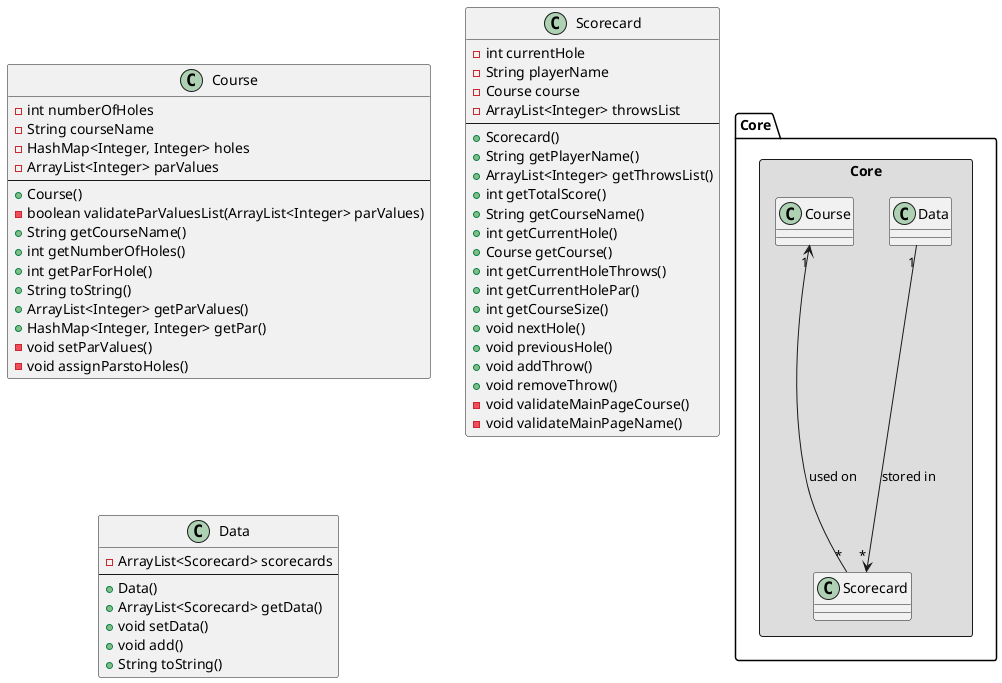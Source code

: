 @startuml class

package "Core.Core" <<rectangle>> #DDDDDD {
    Data "1"-->"*" Scorecard : stored in
    Course "1"<--"*" Scorecard : used on
}

class Course{   
    - int numberOfHoles
    - String courseName
    - HashMap<Integer, Integer> holes
    - ArrayList<Integer> parValues
    --
    + Course()
    - boolean validateParValuesList(ArrayList<Integer> parValues)
    + String getCourseName()
    + int getNumberOfHoles()
    + int getParForHole()
    + String toString()
    + ArrayList<Integer> getParValues()
    + HashMap<Integer, Integer> getPar()
    - void setParValues()
    - void assignParstoHoles()
}

Class Scorecard {
    - int currentHole
    - String playerName
    - Course course
    - ArrayList<Integer> throwsList
    --
    + Scorecard()
    + String getPlayerName()
    + ArrayList<Integer> getThrowsList()
    + int getTotalScore()
    + String getCourseName()
    + int getCurrentHole()
    + Course getCourse()
    + int getCurrentHoleThrows()
    + int getCurrentHolePar()
    + int getCourseSize()
    + void nextHole()
    + void previousHole()
    + void addThrow()
    + void removeThrow()
    - void validateMainPageCourse()
    - void validateMainPageName()
}

Class Data {
    - ArrayList<Scorecard> scorecards
    --
    + Data()
    + ArrayList<Scorecard> getData()
    + void setData()
    + void add()
    + String toString()
}

@enduml